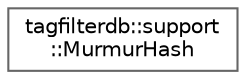 digraph "Graphical Class Hierarchy"
{
 // LATEX_PDF_SIZE
  bgcolor="transparent";
  edge [fontname=Helvetica,fontsize=10,labelfontname=Helvetica,labelfontsize=10];
  node [fontname=Helvetica,fontsize=10,shape=box,height=0.2,width=0.4];
  rankdir="LR";
  Node0 [id="Node000000",label="tagfilterdb::support\l::MurmurHash",height=0.2,width=0.4,color="grey40", fillcolor="white", style="filled",URL="$classtagfilterdb_1_1support_1_1MurmurHash.html",tooltip=" "];
}
